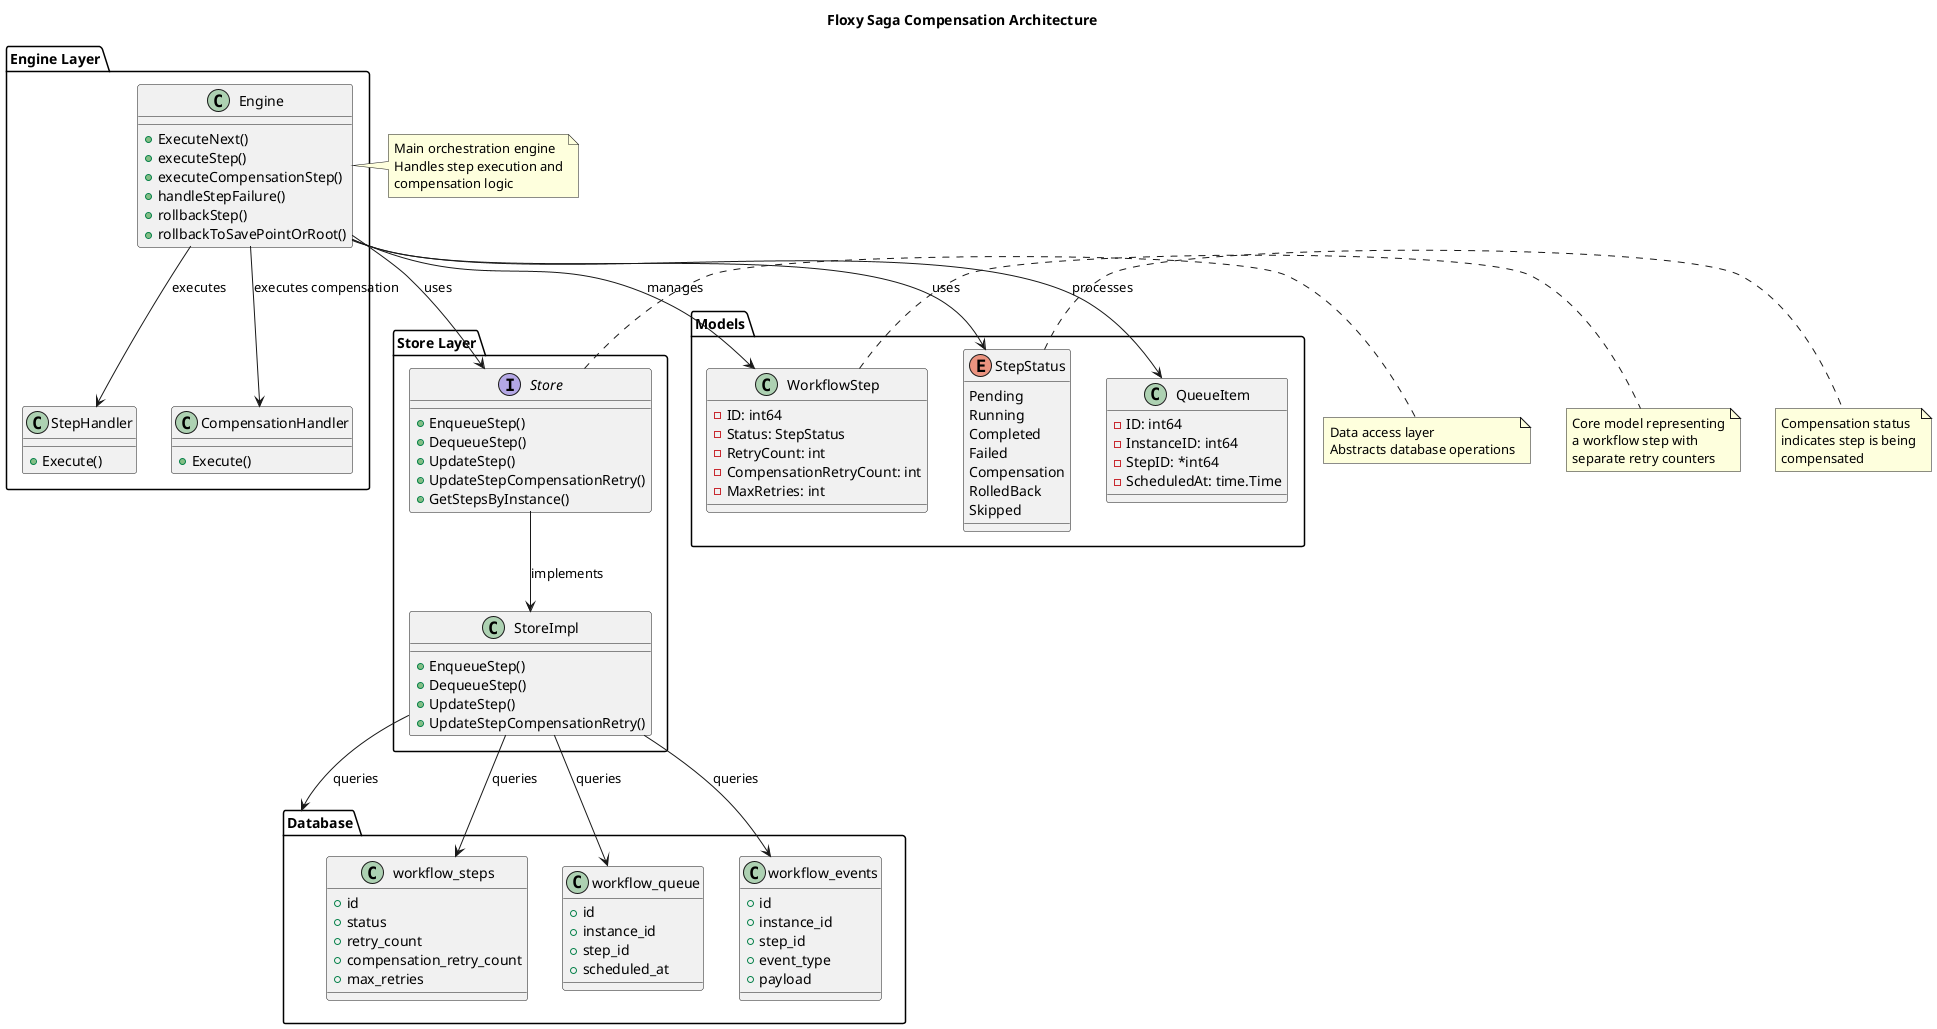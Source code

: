 @startuml Saga Compensation Architecture

title Floxy Saga Compensation Architecture

package "Engine Layer" {
    class Engine {
        +ExecuteNext()
        +executeStep()
        +executeCompensationStep()
        +handleStepFailure()
        +rollbackStep()
        +rollbackToSavePointOrRoot()
    }

    class StepHandler {
        +Execute()
    }

    class CompensationHandler {
        +Execute()
    }
}

package "Store Layer" {
    interface Store {
        +EnqueueStep()
        +DequeueStep()
        +UpdateStep()
        +UpdateStepCompensationRetry()
        +GetStepsByInstance()
    }

    class StoreImpl {
        +EnqueueStep()
        +DequeueStep()
        +UpdateStep()
        +UpdateStepCompensationRetry()
    }
}

package "Models" {
    class WorkflowStep {
        -ID: int64
        -Status: StepStatus
        -RetryCount: int
        -CompensationRetryCount: int
        -MaxRetries: int
    }

    class QueueItem {
        -ID: int64
        -InstanceID: int64
        -StepID: *int64
        -ScheduledAt: time.Time
    }

    enum StepStatus {
        Pending
        Running
        Completed
        Failed
        Compensation
        RolledBack
        Skipped
    }
}

package "Database" {
    class workflow_steps {
        +id
        +status
        +retry_count
        +compensation_retry_count
        +max_retries
    }

    class workflow_queue {
        +id
        +instance_id
        +step_id
        +scheduled_at
    }

    class workflow_events {
        +id
        +instance_id
        +step_id
        +event_type
        +payload
    }
}

Engine --> Store : uses
Store --> StoreImpl : implements
StoreImpl --> Database : queries

Engine --> WorkflowStep : manages
Engine --> QueueItem : processes
Engine --> StepStatus : uses

StoreImpl --> workflow_steps : queries
StoreImpl --> workflow_queue : queries
StoreImpl --> workflow_events : queries

Engine --> StepHandler : executes
Engine --> CompensationHandler : executes compensation

note right of Engine
  Main orchestration engine
  Handles step execution and
  compensation logic
end note

note right of Store
  Data access layer
  Abstracts database operations
end note

note right of WorkflowStep
  Core model representing
  a workflow step with
  separate retry counters
end note

note right of StepStatus
  Compensation status
  indicates step is being
  compensated
end note

@enduml
